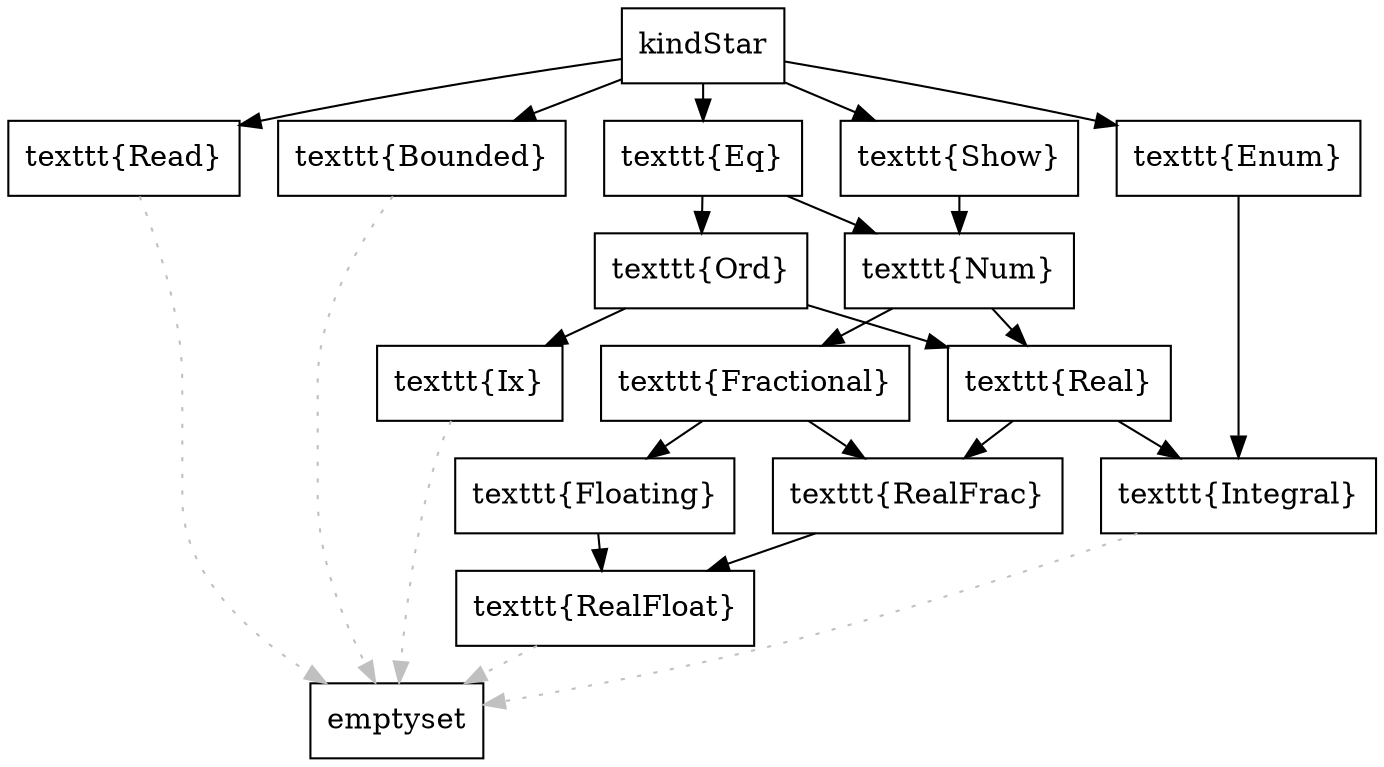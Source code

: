 digraph kinds {
	graph [ranksep=0.25];
	node [shape=box];

	"\kindStar" -> "\texttt{Eq}";
	"\kindStar" -> "\texttt{Enum}";
	"\kindStar" -> "\texttt{Show}";
	"\kindStar" -> "\texttt{Read}";
	"\kindStar" -> "\texttt{Bounded}";
	{rank=same; "\texttt{Read}"; "\texttt{Bounded}"; "\texttt{Enum}"; "\texttt{Eq}"; "\texttt{Show}"};
	"\texttt{Eq}" -> "\texttt{Ord}";
	"\texttt{Eq}" -> "\texttt{Num}";
	"\texttt{Show}" -> "\texttt{Num}";
	"\texttt{Num}" -> "\texttt{Real}";
	"\texttt{Ord}" -> "\texttt{Real}";
	"\texttt{Num}" -> "\texttt{Fractional}";
	"\texttt{Fractional}" -> "\texttt{Floating}";
	"\texttt{Ord}" -> "\texttt{Ix}";
	{rank=same; "\texttt{Real}"; "\texttt{Fractional}"; "\texttt{Ix}"};
	"\texttt{Real}" -> "\texttt{Integral}";
	"\texttt{Enum}" -> "\texttt{Integral}";
	"\texttt{Real}" -> "\texttt{RealFrac}";
	"\texttt{Fractional}" -> "\texttt{RealFrac}";
	"\texttt{RealFrac}" -> "\texttt{RealFloat}";
	"\texttt{Floating}" -> "\texttt{RealFloat}";
	"\texttt{Integral}" -> "\emptyset" [style=dotted,color=gray];
	"\texttt{Ix}" -> "\emptyset" [style=dotted,color=gray];
	"\texttt{RealFloat}" -> "\emptyset" [style=dotted,color=gray];
	"\texttt{Read}" -> "\emptyset" [style=dotted,color=gray];
	"\texttt{Bounded}" -> "\emptyset" [style=dotted,color=gray];
}
